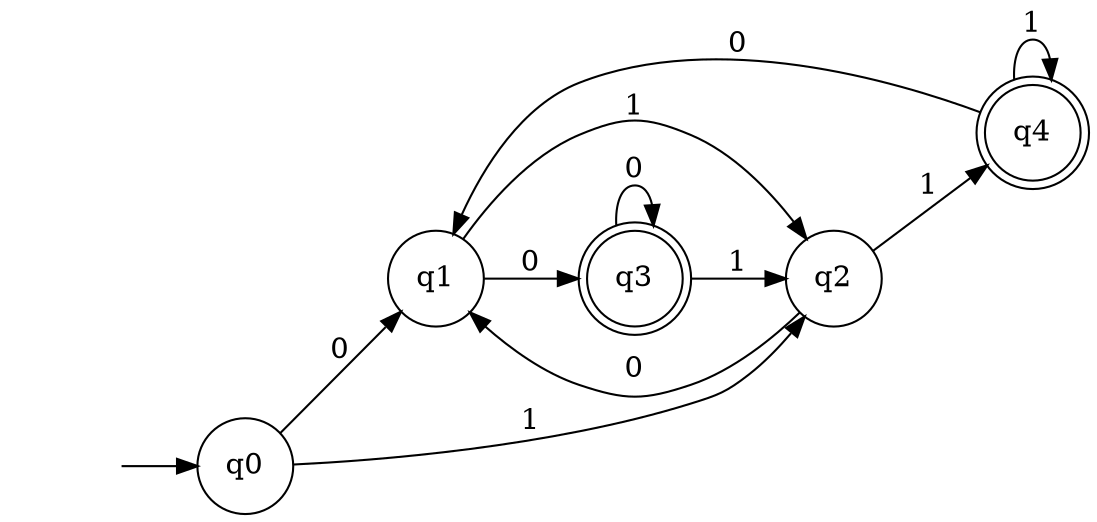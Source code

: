 digraph automaton {
	rankdir=LR;
	"" [shape=none]
	"q0" [shape=circle]
	"q1" [shape=circle]
	"q2" [shape=circle]
	"q3" [shape=doublecircle]
	"q4" [shape=doublecircle]

	"" -> "q0"
	"q0" -> "q1" [label="0"]
	"q0" -> "q2" [label="1"]
	"q1" -> "q3" [label="0"]
	"q1" -> "q2" [label="1"]
	"q2" -> "q1" [label="0"]
	"q2" -> "q4" [label="1"]
	"q3" -> "q3" [label="0"]
	"q3" -> "q2" [label="1"]
	"q4" -> "q1" [label="0"]
	"q4" -> "q4" [label="1"]
}